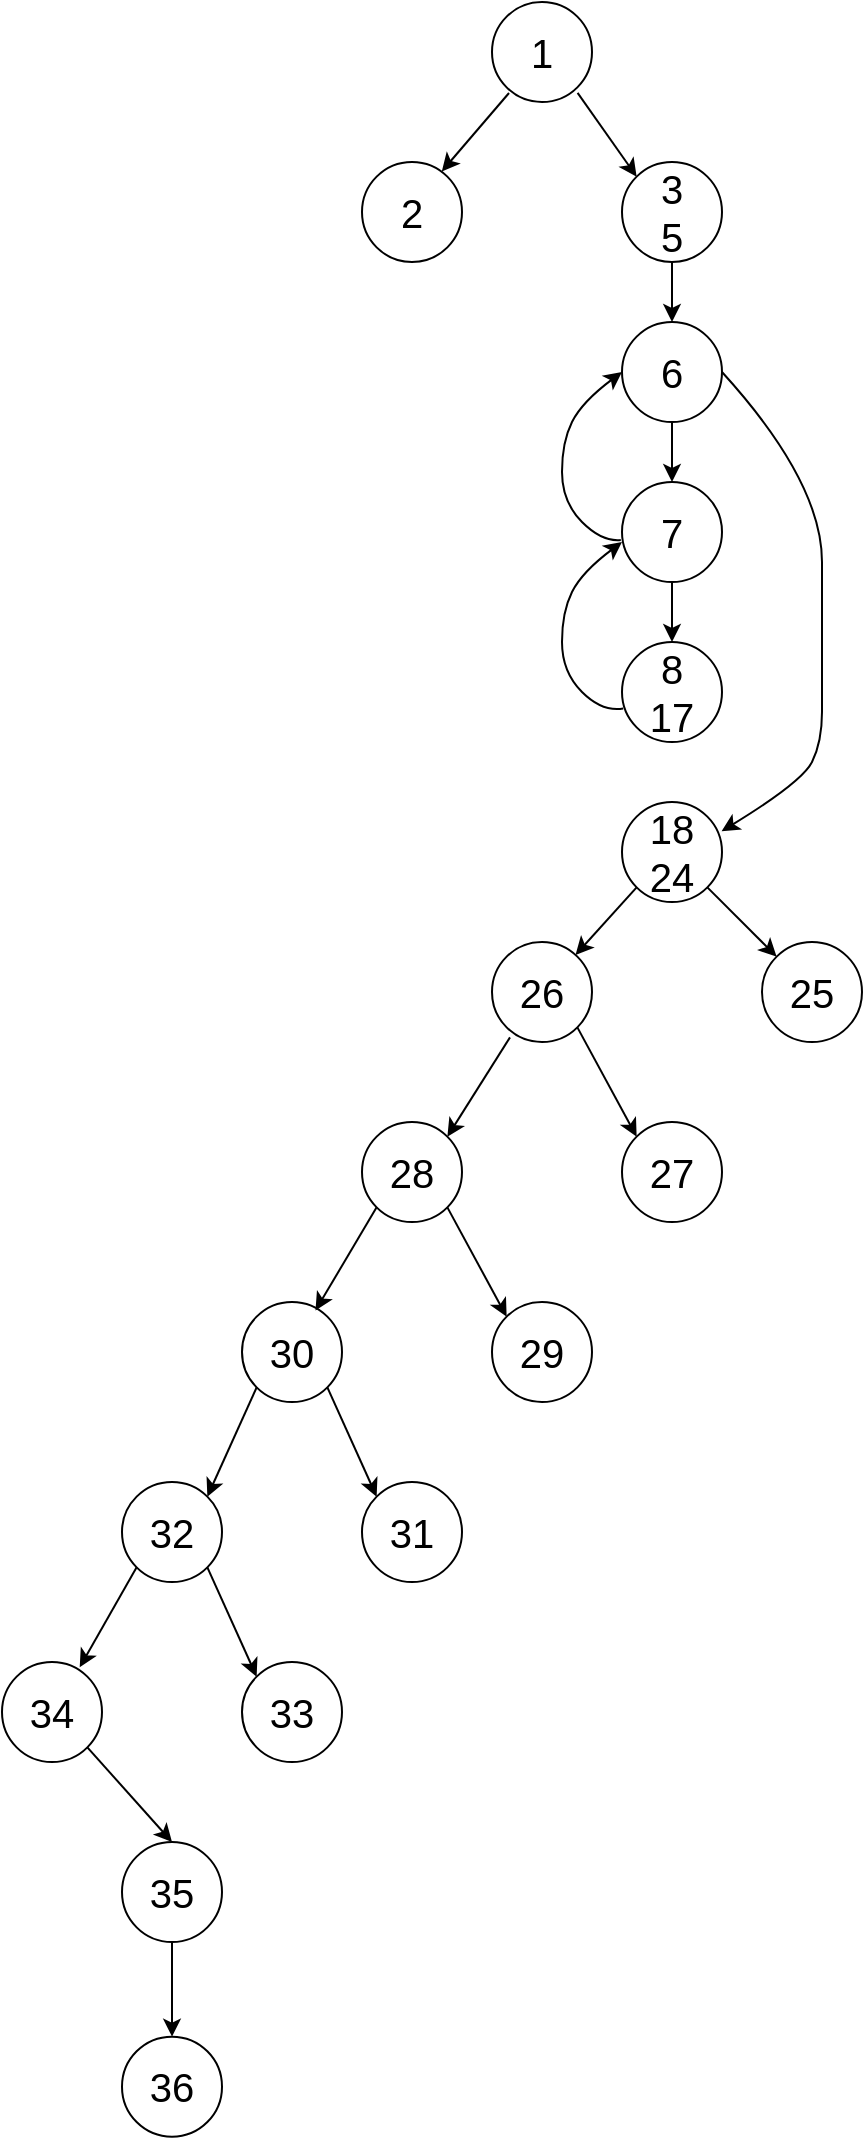 <mxfile version="20.5.3" type="embed"><diagram name="Page-1" id="ajSgFbMME55Ikb7Cw-K2"><mxGraphModel dx="594" dy="363" grid="1" gridSize="10" guides="1" tooltips="1" connect="1" arrows="1" fold="1" page="1" pageScale="1" pageWidth="850" pageHeight="1100" math="0" shadow="0"><root><mxCell id="0"/><mxCell id="1" parent="0"/><mxCell id="9T1km2udPO_eC4dJc-jD-1" value="&lt;font style=&quot;font-size: 20px;&quot;&gt;1&lt;/font&gt;" style="ellipse;whiteSpace=wrap;html=1;aspect=fixed;" parent="1" vertex="1"><mxGeometry x="385" width="50" height="50" as="geometry"/></mxCell><mxCell id="9T1km2udPO_eC4dJc-jD-2" value="&lt;font style=&quot;font-size: 20px;&quot;&gt;2&lt;/font&gt;" style="ellipse;whiteSpace=wrap;html=1;aspect=fixed;" parent="1" vertex="1"><mxGeometry x="320" y="80" width="50" height="50" as="geometry"/></mxCell><mxCell id="9T1km2udPO_eC4dJc-jD-3" value="&lt;font style=&quot;font-size: 20px;&quot;&gt;3&lt;br&gt;5&lt;br&gt;&lt;/font&gt;" style="ellipse;whiteSpace=wrap;html=1;aspect=fixed;" parent="1" vertex="1"><mxGeometry x="450" y="80" width="50" height="50" as="geometry"/></mxCell><mxCell id="9T1km2udPO_eC4dJc-jD-4" value="" style="endArrow=classic;html=1;rounded=0;exitX=0.17;exitY=0.91;exitDx=0;exitDy=0;exitPerimeter=0;entryX=0.798;entryY=0.094;entryDx=0;entryDy=0;entryPerimeter=0;" parent="1" source="9T1km2udPO_eC4dJc-jD-1" target="9T1km2udPO_eC4dJc-jD-2" edge="1"><mxGeometry width="50" height="50" relative="1" as="geometry"><mxPoint x="390" y="40" as="sourcePoint"/><mxPoint x="360" y="80" as="targetPoint"/></mxGeometry></mxCell><mxCell id="9T1km2udPO_eC4dJc-jD-5" value="" style="endArrow=classic;html=1;rounded=0;exitX=0.856;exitY=0.908;exitDx=0;exitDy=0;exitPerimeter=0;entryX=0;entryY=0;entryDx=0;entryDy=0;" parent="1" source="9T1km2udPO_eC4dJc-jD-1" target="9T1km2udPO_eC4dJc-jD-3" edge="1"><mxGeometry width="50" height="50" relative="1" as="geometry"><mxPoint x="370" y="190" as="sourcePoint"/><mxPoint x="420" y="140" as="targetPoint"/></mxGeometry></mxCell><mxCell id="9T1km2udPO_eC4dJc-jD-6" value="&lt;font style=&quot;font-size: 20px;&quot;&gt;6&lt;/font&gt;" style="ellipse;whiteSpace=wrap;html=1;aspect=fixed;" parent="1" vertex="1"><mxGeometry x="450" y="160" width="50" height="50" as="geometry"/></mxCell><mxCell id="9T1km2udPO_eC4dJc-jD-7" value="" style="endArrow=classic;html=1;rounded=0;exitX=0.5;exitY=1;exitDx=0;exitDy=0;entryX=0.5;entryY=0;entryDx=0;entryDy=0;" parent="1" source="9T1km2udPO_eC4dJc-jD-3" target="9T1km2udPO_eC4dJc-jD-6" edge="1"><mxGeometry width="50" height="50" relative="1" as="geometry"><mxPoint x="438" y="55" as="sourcePoint"/><mxPoint x="467" y="97" as="targetPoint"/></mxGeometry></mxCell><mxCell id="9T1km2udPO_eC4dJc-jD-8" value="&lt;font style=&quot;font-size: 20px;&quot;&gt;7&lt;/font&gt;" style="ellipse;whiteSpace=wrap;html=1;aspect=fixed;" parent="1" vertex="1"><mxGeometry x="450" y="240" width="50" height="50" as="geometry"/></mxCell><mxCell id="9T1km2udPO_eC4dJc-jD-9" value="" style="endArrow=classic;html=1;rounded=0;exitX=0.5;exitY=1;exitDx=0;exitDy=0;entryX=0.5;entryY=0;entryDx=0;entryDy=0;" parent="1" target="9T1km2udPO_eC4dJc-jD-8" edge="1"><mxGeometry width="50" height="50" relative="1" as="geometry"><mxPoint x="475" y="210" as="sourcePoint"/><mxPoint x="467" y="177" as="targetPoint"/></mxGeometry></mxCell><mxCell id="9T1km2udPO_eC4dJc-jD-10" value="" style="curved=1;endArrow=classic;html=1;rounded=0;entryX=0;entryY=0.5;entryDx=0;entryDy=0;exitX=-0.012;exitY=0.58;exitDx=0;exitDy=0;exitPerimeter=0;" parent="1" source="9T1km2udPO_eC4dJc-jD-8" target="9T1km2udPO_eC4dJc-jD-6" edge="1"><mxGeometry width="50" height="50" relative="1" as="geometry"><mxPoint x="390" y="260" as="sourcePoint"/><mxPoint x="440" y="210" as="targetPoint"/><Array as="points"><mxPoint x="440" y="270"/><mxPoint x="420" y="250"/><mxPoint x="420" y="220"/><mxPoint x="430" y="200"/></Array></mxGeometry></mxCell><mxCell id="9T1km2udPO_eC4dJc-jD-11" value="&lt;span style=&quot;font-size: 20px;&quot;&gt;8&lt;br&gt;17&lt;br&gt;&lt;/span&gt;" style="ellipse;whiteSpace=wrap;html=1;aspect=fixed;" parent="1" vertex="1"><mxGeometry x="450" y="320" width="50" height="50" as="geometry"/></mxCell><mxCell id="9T1km2udPO_eC4dJc-jD-12" value="" style="endArrow=classic;html=1;rounded=0;exitX=0.5;exitY=1;exitDx=0;exitDy=0;entryX=0.5;entryY=0;entryDx=0;entryDy=0;" parent="1" target="9T1km2udPO_eC4dJc-jD-11" edge="1"><mxGeometry width="50" height="50" relative="1" as="geometry"><mxPoint x="475" y="290" as="sourcePoint"/><mxPoint x="467" y="257" as="targetPoint"/></mxGeometry></mxCell><mxCell id="9T1km2udPO_eC4dJc-jD-13" value="" style="curved=1;endArrow=classic;html=1;rounded=0;exitX=0.012;exitY=0.665;exitDx=0;exitDy=0;exitPerimeter=0;" parent="1" source="9T1km2udPO_eC4dJc-jD-11" edge="1"><mxGeometry width="50" height="50" relative="1" as="geometry"><mxPoint x="449" y="354" as="sourcePoint"/><mxPoint x="450" y="270" as="targetPoint"/><Array as="points"><mxPoint x="440" y="355"/><mxPoint x="420" y="335"/><mxPoint x="420" y="305"/><mxPoint x="430" y="285"/></Array></mxGeometry></mxCell><mxCell id="9T1km2udPO_eC4dJc-jD-27" value="&lt;font style=&quot;font-size: 20px;&quot;&gt;18&lt;br&gt;24&lt;/font&gt;" style="ellipse;whiteSpace=wrap;html=1;aspect=fixed;" parent="1" vertex="1"><mxGeometry x="450" y="400" width="50" height="50" as="geometry"/></mxCell><mxCell id="9T1km2udPO_eC4dJc-jD-28" value="" style="curved=1;endArrow=classic;html=1;rounded=0;exitX=1;exitY=0.5;exitDx=0;exitDy=0;entryX=0.996;entryY=0.292;entryDx=0;entryDy=0;entryPerimeter=0;" parent="1" source="9T1km2udPO_eC4dJc-jD-6" target="9T1km2udPO_eC4dJc-jD-27" edge="1"><mxGeometry width="50" height="50" relative="1" as="geometry"><mxPoint x="490" y="360" as="sourcePoint"/><mxPoint x="540" y="310" as="targetPoint"/><Array as="points"><mxPoint x="550" y="240"/><mxPoint x="550" y="320"/><mxPoint x="550" y="340"/><mxPoint x="550" y="370"/><mxPoint x="540" y="390"/></Array></mxGeometry></mxCell><mxCell id="9T1km2udPO_eC4dJc-jD-29" value="&lt;font style=&quot;font-size: 20px;&quot;&gt;25&lt;/font&gt;" style="ellipse;whiteSpace=wrap;html=1;aspect=fixed;" parent="1" vertex="1"><mxGeometry x="520" y="470" width="50" height="50" as="geometry"/></mxCell><mxCell id="9T1km2udPO_eC4dJc-jD-30" value="&lt;font style=&quot;font-size: 20px;&quot;&gt;26&lt;br&gt;&lt;/font&gt;" style="ellipse;whiteSpace=wrap;html=1;aspect=fixed;" parent="1" vertex="1"><mxGeometry x="385" y="470" width="50" height="50" as="geometry"/></mxCell><mxCell id="9T1km2udPO_eC4dJc-jD-38" value="&lt;font style=&quot;font-size: 20px;&quot;&gt;28&lt;br&gt;&lt;/font&gt;" style="ellipse;whiteSpace=wrap;html=1;aspect=fixed;" parent="1" vertex="1"><mxGeometry x="320" y="560" width="50" height="50" as="geometry"/></mxCell><mxCell id="9T1km2udPO_eC4dJc-jD-39" value="&lt;font style=&quot;font-size: 20px;&quot;&gt;30&lt;br&gt;&lt;/font&gt;" style="ellipse;whiteSpace=wrap;html=1;aspect=fixed;" parent="1" vertex="1"><mxGeometry x="260" y="650" width="50" height="50" as="geometry"/></mxCell><mxCell id="9T1km2udPO_eC4dJc-jD-42" value="&lt;font style=&quot;font-size: 20px;&quot;&gt;31&lt;br&gt;&lt;/font&gt;" style="ellipse;whiteSpace=wrap;html=1;aspect=fixed;" parent="1" vertex="1"><mxGeometry x="320" y="740" width="50" height="50" as="geometry"/></mxCell><mxCell id="9T1km2udPO_eC4dJc-jD-43" value="&lt;font style=&quot;font-size: 20px;&quot;&gt;32&lt;br&gt;&lt;/font&gt;" style="ellipse;whiteSpace=wrap;html=1;aspect=fixed;" parent="1" vertex="1"><mxGeometry x="200" y="740" width="50" height="50" as="geometry"/></mxCell><mxCell id="9T1km2udPO_eC4dJc-jD-46" value="&lt;span style=&quot;font-size: 20px;&quot;&gt;29&lt;/span&gt;" style="ellipse;whiteSpace=wrap;html=1;aspect=fixed;" parent="1" vertex="1"><mxGeometry x="385" y="650" width="50" height="50" as="geometry"/></mxCell><mxCell id="2" value="&lt;font style=&quot;font-size: 20px;&quot;&gt;27&lt;br&gt;&lt;/font&gt;" style="ellipse;whiteSpace=wrap;html=1;aspect=fixed;" vertex="1" parent="1"><mxGeometry x="450" y="560" width="50" height="50" as="geometry"/></mxCell><mxCell id="3" value="&lt;font style=&quot;font-size: 20px;&quot;&gt;33&lt;br&gt;&lt;/font&gt;" style="ellipse;whiteSpace=wrap;html=1;aspect=fixed;" vertex="1" parent="1"><mxGeometry x="260" y="830" width="50" height="50" as="geometry"/></mxCell><mxCell id="4" value="&lt;font style=&quot;font-size: 20px;&quot;&gt;34&lt;br&gt;&lt;/font&gt;" style="ellipse;whiteSpace=wrap;html=1;aspect=fixed;" vertex="1" parent="1"><mxGeometry x="140" y="830" width="50" height="50" as="geometry"/></mxCell><mxCell id="5" value="&lt;font style=&quot;font-size: 20px;&quot;&gt;35&lt;br&gt;&lt;/font&gt;" style="ellipse;whiteSpace=wrap;html=1;aspect=fixed;" vertex="1" parent="1"><mxGeometry x="200" y="920" width="50" height="50" as="geometry"/></mxCell><mxCell id="6" value="" style="endArrow=classic;html=1;rounded=0;exitX=0;exitY=1;exitDx=0;exitDy=0;" edge="1" parent="1" source="9T1km2udPO_eC4dJc-jD-27" target="9T1km2udPO_eC4dJc-jD-30"><mxGeometry width="50" height="50" relative="1" as="geometry"><mxPoint x="485" y="300" as="sourcePoint"/><mxPoint x="485" y="330" as="targetPoint"/></mxGeometry></mxCell><mxCell id="7" value="" style="endArrow=classic;html=1;rounded=0;exitX=1;exitY=1;exitDx=0;exitDy=0;entryX=0;entryY=0;entryDx=0;entryDy=0;" edge="1" parent="1" source="9T1km2udPO_eC4dJc-jD-27" target="9T1km2udPO_eC4dJc-jD-29"><mxGeometry width="50" height="50" relative="1" as="geometry"><mxPoint x="495" y="310" as="sourcePoint"/><mxPoint x="495" y="340" as="targetPoint"/></mxGeometry></mxCell><mxCell id="8" value="" style="endArrow=classic;html=1;rounded=0;exitX=0.18;exitY=0.954;exitDx=0;exitDy=0;entryX=1;entryY=0;entryDx=0;entryDy=0;exitPerimeter=0;" edge="1" parent="1" source="9T1km2udPO_eC4dJc-jD-30" target="9T1km2udPO_eC4dJc-jD-38"><mxGeometry width="50" height="50" relative="1" as="geometry"><mxPoint x="505" y="320" as="sourcePoint"/><mxPoint x="505" y="350" as="targetPoint"/></mxGeometry></mxCell><mxCell id="9" value="" style="endArrow=classic;html=1;rounded=0;exitX=1;exitY=1;exitDx=0;exitDy=0;entryX=0;entryY=0;entryDx=0;entryDy=0;" edge="1" parent="1" source="9T1km2udPO_eC4dJc-jD-30" target="2"><mxGeometry width="50" height="50" relative="1" as="geometry"><mxPoint x="404" y="527.7" as="sourcePoint"/><mxPoint x="372.678" y="577.322" as="targetPoint"/></mxGeometry></mxCell><mxCell id="10" value="" style="endArrow=classic;html=1;rounded=0;exitX=0;exitY=1;exitDx=0;exitDy=0;entryX=0.735;entryY=0.085;entryDx=0;entryDy=0;entryPerimeter=0;" edge="1" parent="1" source="9T1km2udPO_eC4dJc-jD-38" target="9T1km2udPO_eC4dJc-jD-39"><mxGeometry width="50" height="50" relative="1" as="geometry"><mxPoint x="414" y="537.7" as="sourcePoint"/><mxPoint x="382.678" y="587.322" as="targetPoint"/></mxGeometry></mxCell><mxCell id="11" value="" style="endArrow=classic;html=1;rounded=0;exitX=1;exitY=1;exitDx=0;exitDy=0;entryX=0;entryY=0;entryDx=0;entryDy=0;" edge="1" parent="1" source="9T1km2udPO_eC4dJc-jD-38" target="9T1km2udPO_eC4dJc-jD-46"><mxGeometry width="50" height="50" relative="1" as="geometry"><mxPoint x="437.678" y="522.678" as="sourcePoint"/><mxPoint x="467.322" y="577.322" as="targetPoint"/></mxGeometry></mxCell><mxCell id="12" value="" style="endArrow=classic;html=1;rounded=0;exitX=0;exitY=1;exitDx=0;exitDy=0;entryX=1;entryY=0;entryDx=0;entryDy=0;" edge="1" parent="1" source="9T1km2udPO_eC4dJc-jD-39" target="9T1km2udPO_eC4dJc-jD-43"><mxGeometry width="50" height="50" relative="1" as="geometry"><mxPoint x="337.322" y="612.678" as="sourcePoint"/><mxPoint x="306.75" y="664.25" as="targetPoint"/></mxGeometry></mxCell><mxCell id="13" value="" style="endArrow=classic;html=1;rounded=0;exitX=1;exitY=1;exitDx=0;exitDy=0;entryX=0;entryY=0;entryDx=0;entryDy=0;" edge="1" parent="1" source="9T1km2udPO_eC4dJc-jD-39" target="9T1km2udPO_eC4dJc-jD-42"><mxGeometry width="50" height="50" relative="1" as="geometry"><mxPoint x="372.678" y="612.678" as="sourcePoint"/><mxPoint x="402.322" y="667.322" as="targetPoint"/></mxGeometry></mxCell><mxCell id="14" value="" style="endArrow=classic;html=1;rounded=0;exitX=0;exitY=1;exitDx=0;exitDy=0;entryX=0.777;entryY=0.052;entryDx=0;entryDy=0;entryPerimeter=0;" edge="1" parent="1" source="9T1km2udPO_eC4dJc-jD-43" target="4"><mxGeometry width="50" height="50" relative="1" as="geometry"><mxPoint x="277.322" y="702.678" as="sourcePoint"/><mxPoint x="252.678" y="757.322" as="targetPoint"/></mxGeometry></mxCell><mxCell id="15" value="" style="endArrow=classic;html=1;rounded=0;exitX=1;exitY=1;exitDx=0;exitDy=0;entryX=0;entryY=0;entryDx=0;entryDy=0;" edge="1" parent="1" source="9T1km2udPO_eC4dJc-jD-43" target="3"><mxGeometry width="50" height="50" relative="1" as="geometry"><mxPoint x="312.678" y="702.678" as="sourcePoint"/><mxPoint x="337.322" y="757.322" as="targetPoint"/></mxGeometry></mxCell><mxCell id="16" value="" style="endArrow=classic;html=1;rounded=0;exitX=1;exitY=1;exitDx=0;exitDy=0;entryX=0.5;entryY=0;entryDx=0;entryDy=0;" edge="1" parent="1" source="4" target="5"><mxGeometry width="50" height="50" relative="1" as="geometry"><mxPoint x="225" y="880" as="sourcePoint"/><mxPoint x="248.85" y="842.6" as="targetPoint"/></mxGeometry></mxCell><mxCell id="17" value="&lt;font style=&quot;font-size: 20px;&quot;&gt;36&lt;br&gt;&lt;/font&gt;" style="ellipse;whiteSpace=wrap;html=1;aspect=fixed;" vertex="1" parent="1"><mxGeometry x="200" y="1017.32" width="50" height="50" as="geometry"/></mxCell><mxCell id="18" value="" style="endArrow=classic;html=1;rounded=0;exitX=0.5;exitY=1;exitDx=0;exitDy=0;" edge="1" parent="1" target="17" source="5"><mxGeometry width="50" height="50" relative="1" as="geometry"><mxPoint x="182.678" y="969.998" as="sourcePoint"/><mxPoint x="188.85" y="939.92" as="targetPoint"/></mxGeometry></mxCell></root></mxGraphModel></diagram></mxfile>